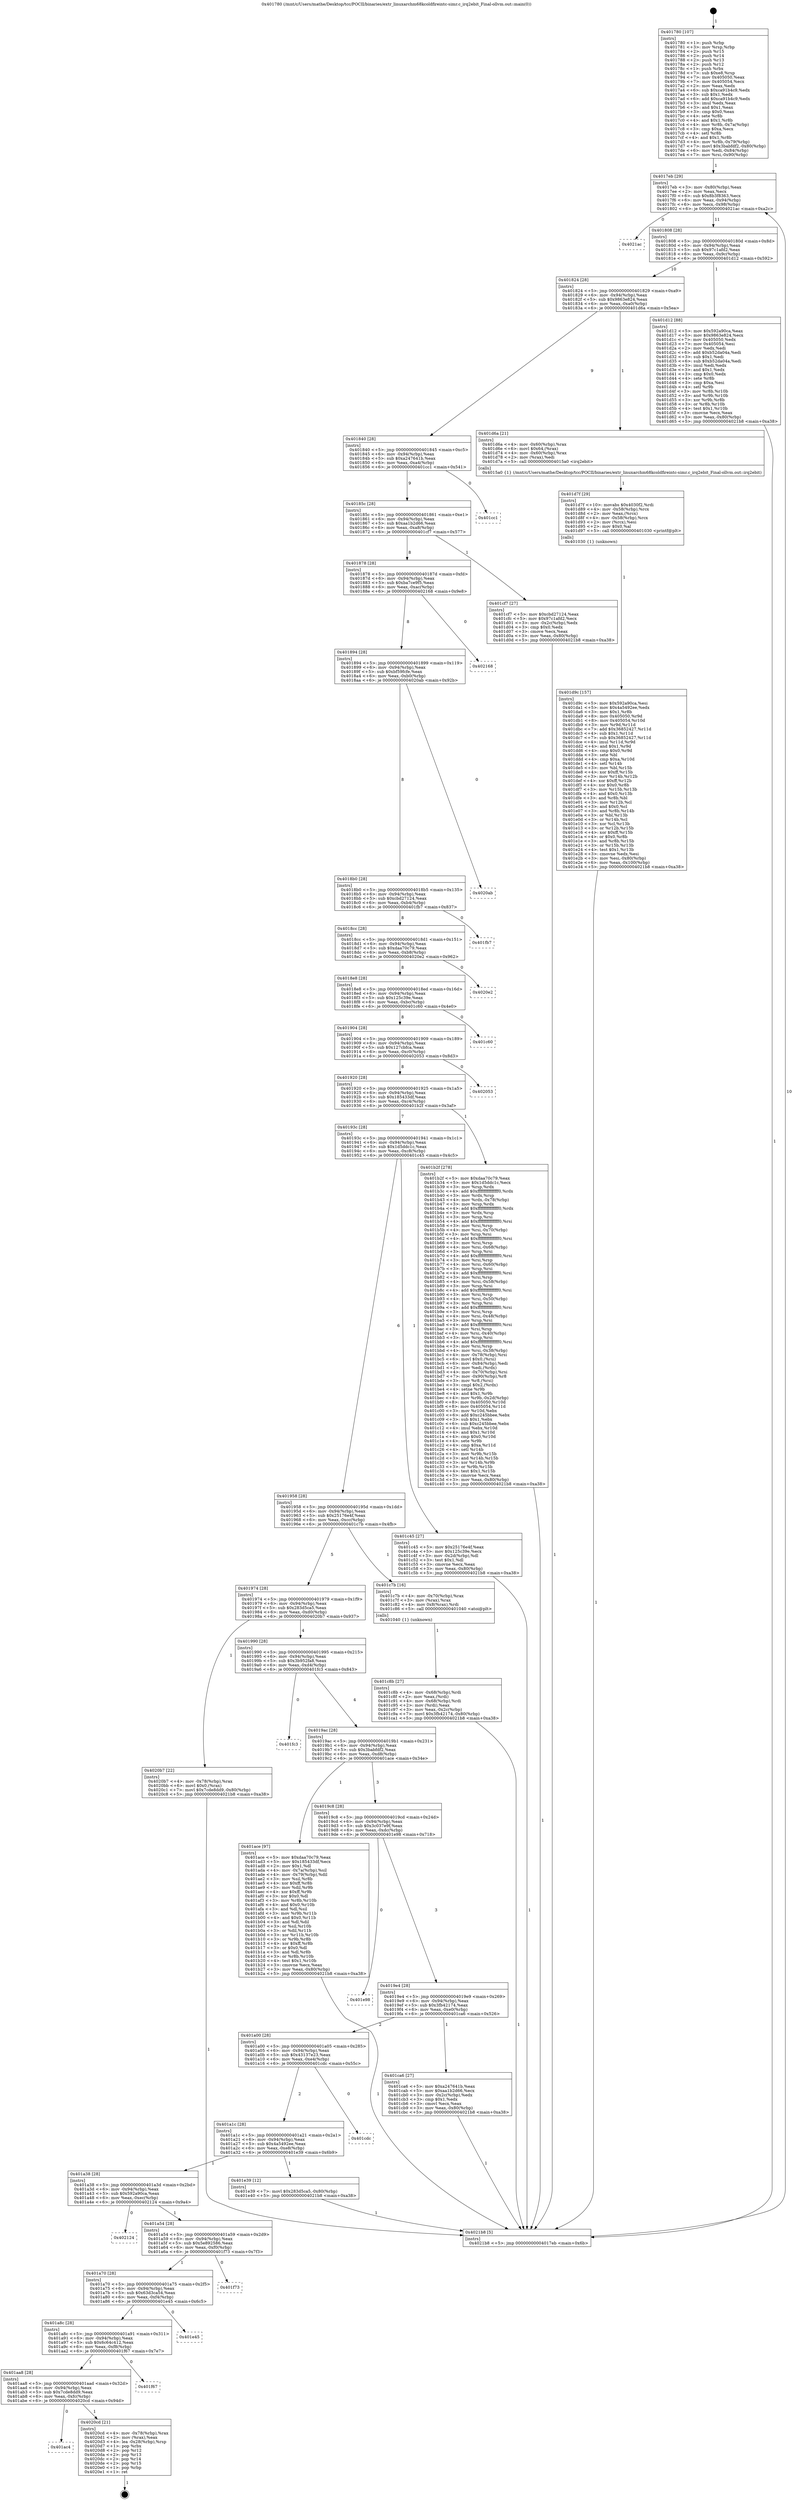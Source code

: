 digraph "0x401780" {
  label = "0x401780 (/mnt/c/Users/mathe/Desktop/tcc/POCII/binaries/extr_linuxarchm68kcoldfireintc-simr.c_irq2ebit_Final-ollvm.out::main(0))"
  labelloc = "t"
  node[shape=record]

  Entry [label="",width=0.3,height=0.3,shape=circle,fillcolor=black,style=filled]
  "0x4017eb" [label="{
     0x4017eb [29]\l
     | [instrs]\l
     &nbsp;&nbsp;0x4017eb \<+3\>: mov -0x80(%rbp),%eax\l
     &nbsp;&nbsp;0x4017ee \<+2\>: mov %eax,%ecx\l
     &nbsp;&nbsp;0x4017f0 \<+6\>: sub $0x8b3f8363,%ecx\l
     &nbsp;&nbsp;0x4017f6 \<+6\>: mov %eax,-0x94(%rbp)\l
     &nbsp;&nbsp;0x4017fc \<+6\>: mov %ecx,-0x98(%rbp)\l
     &nbsp;&nbsp;0x401802 \<+6\>: je 00000000004021ac \<main+0xa2c\>\l
  }"]
  "0x4021ac" [label="{
     0x4021ac\l
  }", style=dashed]
  "0x401808" [label="{
     0x401808 [28]\l
     | [instrs]\l
     &nbsp;&nbsp;0x401808 \<+5\>: jmp 000000000040180d \<main+0x8d\>\l
     &nbsp;&nbsp;0x40180d \<+6\>: mov -0x94(%rbp),%eax\l
     &nbsp;&nbsp;0x401813 \<+5\>: sub $0x97c1afd2,%eax\l
     &nbsp;&nbsp;0x401818 \<+6\>: mov %eax,-0x9c(%rbp)\l
     &nbsp;&nbsp;0x40181e \<+6\>: je 0000000000401d12 \<main+0x592\>\l
  }"]
  Exit [label="",width=0.3,height=0.3,shape=circle,fillcolor=black,style=filled,peripheries=2]
  "0x401d12" [label="{
     0x401d12 [88]\l
     | [instrs]\l
     &nbsp;&nbsp;0x401d12 \<+5\>: mov $0x592a90ca,%eax\l
     &nbsp;&nbsp;0x401d17 \<+5\>: mov $0x9863e824,%ecx\l
     &nbsp;&nbsp;0x401d1c \<+7\>: mov 0x405050,%edx\l
     &nbsp;&nbsp;0x401d23 \<+7\>: mov 0x405054,%esi\l
     &nbsp;&nbsp;0x401d2a \<+2\>: mov %edx,%edi\l
     &nbsp;&nbsp;0x401d2c \<+6\>: add $0xb52da04a,%edi\l
     &nbsp;&nbsp;0x401d32 \<+3\>: sub $0x1,%edi\l
     &nbsp;&nbsp;0x401d35 \<+6\>: sub $0xb52da04a,%edi\l
     &nbsp;&nbsp;0x401d3b \<+3\>: imul %edi,%edx\l
     &nbsp;&nbsp;0x401d3e \<+3\>: and $0x1,%edx\l
     &nbsp;&nbsp;0x401d41 \<+3\>: cmp $0x0,%edx\l
     &nbsp;&nbsp;0x401d44 \<+4\>: sete %r8b\l
     &nbsp;&nbsp;0x401d48 \<+3\>: cmp $0xa,%esi\l
     &nbsp;&nbsp;0x401d4b \<+4\>: setl %r9b\l
     &nbsp;&nbsp;0x401d4f \<+3\>: mov %r8b,%r10b\l
     &nbsp;&nbsp;0x401d52 \<+3\>: and %r9b,%r10b\l
     &nbsp;&nbsp;0x401d55 \<+3\>: xor %r9b,%r8b\l
     &nbsp;&nbsp;0x401d58 \<+3\>: or %r8b,%r10b\l
     &nbsp;&nbsp;0x401d5b \<+4\>: test $0x1,%r10b\l
     &nbsp;&nbsp;0x401d5f \<+3\>: cmovne %ecx,%eax\l
     &nbsp;&nbsp;0x401d62 \<+3\>: mov %eax,-0x80(%rbp)\l
     &nbsp;&nbsp;0x401d65 \<+5\>: jmp 00000000004021b8 \<main+0xa38\>\l
  }"]
  "0x401824" [label="{
     0x401824 [28]\l
     | [instrs]\l
     &nbsp;&nbsp;0x401824 \<+5\>: jmp 0000000000401829 \<main+0xa9\>\l
     &nbsp;&nbsp;0x401829 \<+6\>: mov -0x94(%rbp),%eax\l
     &nbsp;&nbsp;0x40182f \<+5\>: sub $0x9863e824,%eax\l
     &nbsp;&nbsp;0x401834 \<+6\>: mov %eax,-0xa0(%rbp)\l
     &nbsp;&nbsp;0x40183a \<+6\>: je 0000000000401d6a \<main+0x5ea\>\l
  }"]
  "0x401ac4" [label="{
     0x401ac4\l
  }", style=dashed]
  "0x401d6a" [label="{
     0x401d6a [21]\l
     | [instrs]\l
     &nbsp;&nbsp;0x401d6a \<+4\>: mov -0x60(%rbp),%rax\l
     &nbsp;&nbsp;0x401d6e \<+6\>: movl $0x64,(%rax)\l
     &nbsp;&nbsp;0x401d74 \<+4\>: mov -0x60(%rbp),%rax\l
     &nbsp;&nbsp;0x401d78 \<+2\>: mov (%rax),%edi\l
     &nbsp;&nbsp;0x401d7a \<+5\>: call 00000000004015a0 \<irq2ebit\>\l
     | [calls]\l
     &nbsp;&nbsp;0x4015a0 \{1\} (/mnt/c/Users/mathe/Desktop/tcc/POCII/binaries/extr_linuxarchm68kcoldfireintc-simr.c_irq2ebit_Final-ollvm.out::irq2ebit)\l
  }"]
  "0x401840" [label="{
     0x401840 [28]\l
     | [instrs]\l
     &nbsp;&nbsp;0x401840 \<+5\>: jmp 0000000000401845 \<main+0xc5\>\l
     &nbsp;&nbsp;0x401845 \<+6\>: mov -0x94(%rbp),%eax\l
     &nbsp;&nbsp;0x40184b \<+5\>: sub $0xa247641b,%eax\l
     &nbsp;&nbsp;0x401850 \<+6\>: mov %eax,-0xa4(%rbp)\l
     &nbsp;&nbsp;0x401856 \<+6\>: je 0000000000401cc1 \<main+0x541\>\l
  }"]
  "0x4020cd" [label="{
     0x4020cd [21]\l
     | [instrs]\l
     &nbsp;&nbsp;0x4020cd \<+4\>: mov -0x78(%rbp),%rax\l
     &nbsp;&nbsp;0x4020d1 \<+2\>: mov (%rax),%eax\l
     &nbsp;&nbsp;0x4020d3 \<+4\>: lea -0x28(%rbp),%rsp\l
     &nbsp;&nbsp;0x4020d7 \<+1\>: pop %rbx\l
     &nbsp;&nbsp;0x4020d8 \<+2\>: pop %r12\l
     &nbsp;&nbsp;0x4020da \<+2\>: pop %r13\l
     &nbsp;&nbsp;0x4020dc \<+2\>: pop %r14\l
     &nbsp;&nbsp;0x4020de \<+2\>: pop %r15\l
     &nbsp;&nbsp;0x4020e0 \<+1\>: pop %rbp\l
     &nbsp;&nbsp;0x4020e1 \<+1\>: ret\l
  }"]
  "0x401cc1" [label="{
     0x401cc1\l
  }", style=dashed]
  "0x40185c" [label="{
     0x40185c [28]\l
     | [instrs]\l
     &nbsp;&nbsp;0x40185c \<+5\>: jmp 0000000000401861 \<main+0xe1\>\l
     &nbsp;&nbsp;0x401861 \<+6\>: mov -0x94(%rbp),%eax\l
     &nbsp;&nbsp;0x401867 \<+5\>: sub $0xaa1b2d66,%eax\l
     &nbsp;&nbsp;0x40186c \<+6\>: mov %eax,-0xa8(%rbp)\l
     &nbsp;&nbsp;0x401872 \<+6\>: je 0000000000401cf7 \<main+0x577\>\l
  }"]
  "0x401aa8" [label="{
     0x401aa8 [28]\l
     | [instrs]\l
     &nbsp;&nbsp;0x401aa8 \<+5\>: jmp 0000000000401aad \<main+0x32d\>\l
     &nbsp;&nbsp;0x401aad \<+6\>: mov -0x94(%rbp),%eax\l
     &nbsp;&nbsp;0x401ab3 \<+5\>: sub $0x7cde8dd9,%eax\l
     &nbsp;&nbsp;0x401ab8 \<+6\>: mov %eax,-0xfc(%rbp)\l
     &nbsp;&nbsp;0x401abe \<+6\>: je 00000000004020cd \<main+0x94d\>\l
  }"]
  "0x401cf7" [label="{
     0x401cf7 [27]\l
     | [instrs]\l
     &nbsp;&nbsp;0x401cf7 \<+5\>: mov $0xcbd27124,%eax\l
     &nbsp;&nbsp;0x401cfc \<+5\>: mov $0x97c1afd2,%ecx\l
     &nbsp;&nbsp;0x401d01 \<+3\>: mov -0x2c(%rbp),%edx\l
     &nbsp;&nbsp;0x401d04 \<+3\>: cmp $0x0,%edx\l
     &nbsp;&nbsp;0x401d07 \<+3\>: cmove %ecx,%eax\l
     &nbsp;&nbsp;0x401d0a \<+3\>: mov %eax,-0x80(%rbp)\l
     &nbsp;&nbsp;0x401d0d \<+5\>: jmp 00000000004021b8 \<main+0xa38\>\l
  }"]
  "0x401878" [label="{
     0x401878 [28]\l
     | [instrs]\l
     &nbsp;&nbsp;0x401878 \<+5\>: jmp 000000000040187d \<main+0xfd\>\l
     &nbsp;&nbsp;0x40187d \<+6\>: mov -0x94(%rbp),%eax\l
     &nbsp;&nbsp;0x401883 \<+5\>: sub $0xba7ce9f5,%eax\l
     &nbsp;&nbsp;0x401888 \<+6\>: mov %eax,-0xac(%rbp)\l
     &nbsp;&nbsp;0x40188e \<+6\>: je 0000000000402168 \<main+0x9e8\>\l
  }"]
  "0x401f67" [label="{
     0x401f67\l
  }", style=dashed]
  "0x402168" [label="{
     0x402168\l
  }", style=dashed]
  "0x401894" [label="{
     0x401894 [28]\l
     | [instrs]\l
     &nbsp;&nbsp;0x401894 \<+5\>: jmp 0000000000401899 \<main+0x119\>\l
     &nbsp;&nbsp;0x401899 \<+6\>: mov -0x94(%rbp),%eax\l
     &nbsp;&nbsp;0x40189f \<+5\>: sub $0xbf59fcfe,%eax\l
     &nbsp;&nbsp;0x4018a4 \<+6\>: mov %eax,-0xb0(%rbp)\l
     &nbsp;&nbsp;0x4018aa \<+6\>: je 00000000004020ab \<main+0x92b\>\l
  }"]
  "0x401a8c" [label="{
     0x401a8c [28]\l
     | [instrs]\l
     &nbsp;&nbsp;0x401a8c \<+5\>: jmp 0000000000401a91 \<main+0x311\>\l
     &nbsp;&nbsp;0x401a91 \<+6\>: mov -0x94(%rbp),%eax\l
     &nbsp;&nbsp;0x401a97 \<+5\>: sub $0x6c64c412,%eax\l
     &nbsp;&nbsp;0x401a9c \<+6\>: mov %eax,-0xf8(%rbp)\l
     &nbsp;&nbsp;0x401aa2 \<+6\>: je 0000000000401f67 \<main+0x7e7\>\l
  }"]
  "0x4020ab" [label="{
     0x4020ab\l
  }", style=dashed]
  "0x4018b0" [label="{
     0x4018b0 [28]\l
     | [instrs]\l
     &nbsp;&nbsp;0x4018b0 \<+5\>: jmp 00000000004018b5 \<main+0x135\>\l
     &nbsp;&nbsp;0x4018b5 \<+6\>: mov -0x94(%rbp),%eax\l
     &nbsp;&nbsp;0x4018bb \<+5\>: sub $0xcbd27124,%eax\l
     &nbsp;&nbsp;0x4018c0 \<+6\>: mov %eax,-0xb4(%rbp)\l
     &nbsp;&nbsp;0x4018c6 \<+6\>: je 0000000000401fb7 \<main+0x837\>\l
  }"]
  "0x401e45" [label="{
     0x401e45\l
  }", style=dashed]
  "0x401fb7" [label="{
     0x401fb7\l
  }", style=dashed]
  "0x4018cc" [label="{
     0x4018cc [28]\l
     | [instrs]\l
     &nbsp;&nbsp;0x4018cc \<+5\>: jmp 00000000004018d1 \<main+0x151\>\l
     &nbsp;&nbsp;0x4018d1 \<+6\>: mov -0x94(%rbp),%eax\l
     &nbsp;&nbsp;0x4018d7 \<+5\>: sub $0xdaa70c79,%eax\l
     &nbsp;&nbsp;0x4018dc \<+6\>: mov %eax,-0xb8(%rbp)\l
     &nbsp;&nbsp;0x4018e2 \<+6\>: je 00000000004020e2 \<main+0x962\>\l
  }"]
  "0x401a70" [label="{
     0x401a70 [28]\l
     | [instrs]\l
     &nbsp;&nbsp;0x401a70 \<+5\>: jmp 0000000000401a75 \<main+0x2f5\>\l
     &nbsp;&nbsp;0x401a75 \<+6\>: mov -0x94(%rbp),%eax\l
     &nbsp;&nbsp;0x401a7b \<+5\>: sub $0x63d3ca54,%eax\l
     &nbsp;&nbsp;0x401a80 \<+6\>: mov %eax,-0xf4(%rbp)\l
     &nbsp;&nbsp;0x401a86 \<+6\>: je 0000000000401e45 \<main+0x6c5\>\l
  }"]
  "0x4020e2" [label="{
     0x4020e2\l
  }", style=dashed]
  "0x4018e8" [label="{
     0x4018e8 [28]\l
     | [instrs]\l
     &nbsp;&nbsp;0x4018e8 \<+5\>: jmp 00000000004018ed \<main+0x16d\>\l
     &nbsp;&nbsp;0x4018ed \<+6\>: mov -0x94(%rbp),%eax\l
     &nbsp;&nbsp;0x4018f3 \<+5\>: sub $0x125c39e,%eax\l
     &nbsp;&nbsp;0x4018f8 \<+6\>: mov %eax,-0xbc(%rbp)\l
     &nbsp;&nbsp;0x4018fe \<+6\>: je 0000000000401c60 \<main+0x4e0\>\l
  }"]
  "0x401f73" [label="{
     0x401f73\l
  }", style=dashed]
  "0x401c60" [label="{
     0x401c60\l
  }", style=dashed]
  "0x401904" [label="{
     0x401904 [28]\l
     | [instrs]\l
     &nbsp;&nbsp;0x401904 \<+5\>: jmp 0000000000401909 \<main+0x189\>\l
     &nbsp;&nbsp;0x401909 \<+6\>: mov -0x94(%rbp),%eax\l
     &nbsp;&nbsp;0x40190f \<+5\>: sub $0x127cbfca,%eax\l
     &nbsp;&nbsp;0x401914 \<+6\>: mov %eax,-0xc0(%rbp)\l
     &nbsp;&nbsp;0x40191a \<+6\>: je 0000000000402053 \<main+0x8d3\>\l
  }"]
  "0x401a54" [label="{
     0x401a54 [28]\l
     | [instrs]\l
     &nbsp;&nbsp;0x401a54 \<+5\>: jmp 0000000000401a59 \<main+0x2d9\>\l
     &nbsp;&nbsp;0x401a59 \<+6\>: mov -0x94(%rbp),%eax\l
     &nbsp;&nbsp;0x401a5f \<+5\>: sub $0x5e892586,%eax\l
     &nbsp;&nbsp;0x401a64 \<+6\>: mov %eax,-0xf0(%rbp)\l
     &nbsp;&nbsp;0x401a6a \<+6\>: je 0000000000401f73 \<main+0x7f3\>\l
  }"]
  "0x402053" [label="{
     0x402053\l
  }", style=dashed]
  "0x401920" [label="{
     0x401920 [28]\l
     | [instrs]\l
     &nbsp;&nbsp;0x401920 \<+5\>: jmp 0000000000401925 \<main+0x1a5\>\l
     &nbsp;&nbsp;0x401925 \<+6\>: mov -0x94(%rbp),%eax\l
     &nbsp;&nbsp;0x40192b \<+5\>: sub $0x185433df,%eax\l
     &nbsp;&nbsp;0x401930 \<+6\>: mov %eax,-0xc4(%rbp)\l
     &nbsp;&nbsp;0x401936 \<+6\>: je 0000000000401b2f \<main+0x3af\>\l
  }"]
  "0x402124" [label="{
     0x402124\l
  }", style=dashed]
  "0x401b2f" [label="{
     0x401b2f [278]\l
     | [instrs]\l
     &nbsp;&nbsp;0x401b2f \<+5\>: mov $0xdaa70c79,%eax\l
     &nbsp;&nbsp;0x401b34 \<+5\>: mov $0x1d5ddc1c,%ecx\l
     &nbsp;&nbsp;0x401b39 \<+3\>: mov %rsp,%rdx\l
     &nbsp;&nbsp;0x401b3c \<+4\>: add $0xfffffffffffffff0,%rdx\l
     &nbsp;&nbsp;0x401b40 \<+3\>: mov %rdx,%rsp\l
     &nbsp;&nbsp;0x401b43 \<+4\>: mov %rdx,-0x78(%rbp)\l
     &nbsp;&nbsp;0x401b47 \<+3\>: mov %rsp,%rdx\l
     &nbsp;&nbsp;0x401b4a \<+4\>: add $0xfffffffffffffff0,%rdx\l
     &nbsp;&nbsp;0x401b4e \<+3\>: mov %rdx,%rsp\l
     &nbsp;&nbsp;0x401b51 \<+3\>: mov %rsp,%rsi\l
     &nbsp;&nbsp;0x401b54 \<+4\>: add $0xfffffffffffffff0,%rsi\l
     &nbsp;&nbsp;0x401b58 \<+3\>: mov %rsi,%rsp\l
     &nbsp;&nbsp;0x401b5b \<+4\>: mov %rsi,-0x70(%rbp)\l
     &nbsp;&nbsp;0x401b5f \<+3\>: mov %rsp,%rsi\l
     &nbsp;&nbsp;0x401b62 \<+4\>: add $0xfffffffffffffff0,%rsi\l
     &nbsp;&nbsp;0x401b66 \<+3\>: mov %rsi,%rsp\l
     &nbsp;&nbsp;0x401b69 \<+4\>: mov %rsi,-0x68(%rbp)\l
     &nbsp;&nbsp;0x401b6d \<+3\>: mov %rsp,%rsi\l
     &nbsp;&nbsp;0x401b70 \<+4\>: add $0xfffffffffffffff0,%rsi\l
     &nbsp;&nbsp;0x401b74 \<+3\>: mov %rsi,%rsp\l
     &nbsp;&nbsp;0x401b77 \<+4\>: mov %rsi,-0x60(%rbp)\l
     &nbsp;&nbsp;0x401b7b \<+3\>: mov %rsp,%rsi\l
     &nbsp;&nbsp;0x401b7e \<+4\>: add $0xfffffffffffffff0,%rsi\l
     &nbsp;&nbsp;0x401b82 \<+3\>: mov %rsi,%rsp\l
     &nbsp;&nbsp;0x401b85 \<+4\>: mov %rsi,-0x58(%rbp)\l
     &nbsp;&nbsp;0x401b89 \<+3\>: mov %rsp,%rsi\l
     &nbsp;&nbsp;0x401b8c \<+4\>: add $0xfffffffffffffff0,%rsi\l
     &nbsp;&nbsp;0x401b90 \<+3\>: mov %rsi,%rsp\l
     &nbsp;&nbsp;0x401b93 \<+4\>: mov %rsi,-0x50(%rbp)\l
     &nbsp;&nbsp;0x401b97 \<+3\>: mov %rsp,%rsi\l
     &nbsp;&nbsp;0x401b9a \<+4\>: add $0xfffffffffffffff0,%rsi\l
     &nbsp;&nbsp;0x401b9e \<+3\>: mov %rsi,%rsp\l
     &nbsp;&nbsp;0x401ba1 \<+4\>: mov %rsi,-0x48(%rbp)\l
     &nbsp;&nbsp;0x401ba5 \<+3\>: mov %rsp,%rsi\l
     &nbsp;&nbsp;0x401ba8 \<+4\>: add $0xfffffffffffffff0,%rsi\l
     &nbsp;&nbsp;0x401bac \<+3\>: mov %rsi,%rsp\l
     &nbsp;&nbsp;0x401baf \<+4\>: mov %rsi,-0x40(%rbp)\l
     &nbsp;&nbsp;0x401bb3 \<+3\>: mov %rsp,%rsi\l
     &nbsp;&nbsp;0x401bb6 \<+4\>: add $0xfffffffffffffff0,%rsi\l
     &nbsp;&nbsp;0x401bba \<+3\>: mov %rsi,%rsp\l
     &nbsp;&nbsp;0x401bbd \<+4\>: mov %rsi,-0x38(%rbp)\l
     &nbsp;&nbsp;0x401bc1 \<+4\>: mov -0x78(%rbp),%rsi\l
     &nbsp;&nbsp;0x401bc5 \<+6\>: movl $0x0,(%rsi)\l
     &nbsp;&nbsp;0x401bcb \<+6\>: mov -0x84(%rbp),%edi\l
     &nbsp;&nbsp;0x401bd1 \<+2\>: mov %edi,(%rdx)\l
     &nbsp;&nbsp;0x401bd3 \<+4\>: mov -0x70(%rbp),%rsi\l
     &nbsp;&nbsp;0x401bd7 \<+7\>: mov -0x90(%rbp),%r8\l
     &nbsp;&nbsp;0x401bde \<+3\>: mov %r8,(%rsi)\l
     &nbsp;&nbsp;0x401be1 \<+3\>: cmpl $0x2,(%rdx)\l
     &nbsp;&nbsp;0x401be4 \<+4\>: setne %r9b\l
     &nbsp;&nbsp;0x401be8 \<+4\>: and $0x1,%r9b\l
     &nbsp;&nbsp;0x401bec \<+4\>: mov %r9b,-0x2d(%rbp)\l
     &nbsp;&nbsp;0x401bf0 \<+8\>: mov 0x405050,%r10d\l
     &nbsp;&nbsp;0x401bf8 \<+8\>: mov 0x405054,%r11d\l
     &nbsp;&nbsp;0x401c00 \<+3\>: mov %r10d,%ebx\l
     &nbsp;&nbsp;0x401c03 \<+6\>: add $0xc245bbee,%ebx\l
     &nbsp;&nbsp;0x401c09 \<+3\>: sub $0x1,%ebx\l
     &nbsp;&nbsp;0x401c0c \<+6\>: sub $0xc245bbee,%ebx\l
     &nbsp;&nbsp;0x401c12 \<+4\>: imul %ebx,%r10d\l
     &nbsp;&nbsp;0x401c16 \<+4\>: and $0x1,%r10d\l
     &nbsp;&nbsp;0x401c1a \<+4\>: cmp $0x0,%r10d\l
     &nbsp;&nbsp;0x401c1e \<+4\>: sete %r9b\l
     &nbsp;&nbsp;0x401c22 \<+4\>: cmp $0xa,%r11d\l
     &nbsp;&nbsp;0x401c26 \<+4\>: setl %r14b\l
     &nbsp;&nbsp;0x401c2a \<+3\>: mov %r9b,%r15b\l
     &nbsp;&nbsp;0x401c2d \<+3\>: and %r14b,%r15b\l
     &nbsp;&nbsp;0x401c30 \<+3\>: xor %r14b,%r9b\l
     &nbsp;&nbsp;0x401c33 \<+3\>: or %r9b,%r15b\l
     &nbsp;&nbsp;0x401c36 \<+4\>: test $0x1,%r15b\l
     &nbsp;&nbsp;0x401c3a \<+3\>: cmovne %ecx,%eax\l
     &nbsp;&nbsp;0x401c3d \<+3\>: mov %eax,-0x80(%rbp)\l
     &nbsp;&nbsp;0x401c40 \<+5\>: jmp 00000000004021b8 \<main+0xa38\>\l
  }"]
  "0x40193c" [label="{
     0x40193c [28]\l
     | [instrs]\l
     &nbsp;&nbsp;0x40193c \<+5\>: jmp 0000000000401941 \<main+0x1c1\>\l
     &nbsp;&nbsp;0x401941 \<+6\>: mov -0x94(%rbp),%eax\l
     &nbsp;&nbsp;0x401947 \<+5\>: sub $0x1d5ddc1c,%eax\l
     &nbsp;&nbsp;0x40194c \<+6\>: mov %eax,-0xc8(%rbp)\l
     &nbsp;&nbsp;0x401952 \<+6\>: je 0000000000401c45 \<main+0x4c5\>\l
  }"]
  "0x401a38" [label="{
     0x401a38 [28]\l
     | [instrs]\l
     &nbsp;&nbsp;0x401a38 \<+5\>: jmp 0000000000401a3d \<main+0x2bd\>\l
     &nbsp;&nbsp;0x401a3d \<+6\>: mov -0x94(%rbp),%eax\l
     &nbsp;&nbsp;0x401a43 \<+5\>: sub $0x592a90ca,%eax\l
     &nbsp;&nbsp;0x401a48 \<+6\>: mov %eax,-0xec(%rbp)\l
     &nbsp;&nbsp;0x401a4e \<+6\>: je 0000000000402124 \<main+0x9a4\>\l
  }"]
  "0x401c45" [label="{
     0x401c45 [27]\l
     | [instrs]\l
     &nbsp;&nbsp;0x401c45 \<+5\>: mov $0x25176e4f,%eax\l
     &nbsp;&nbsp;0x401c4a \<+5\>: mov $0x125c39e,%ecx\l
     &nbsp;&nbsp;0x401c4f \<+3\>: mov -0x2d(%rbp),%dl\l
     &nbsp;&nbsp;0x401c52 \<+3\>: test $0x1,%dl\l
     &nbsp;&nbsp;0x401c55 \<+3\>: cmovne %ecx,%eax\l
     &nbsp;&nbsp;0x401c58 \<+3\>: mov %eax,-0x80(%rbp)\l
     &nbsp;&nbsp;0x401c5b \<+5\>: jmp 00000000004021b8 \<main+0xa38\>\l
  }"]
  "0x401958" [label="{
     0x401958 [28]\l
     | [instrs]\l
     &nbsp;&nbsp;0x401958 \<+5\>: jmp 000000000040195d \<main+0x1dd\>\l
     &nbsp;&nbsp;0x40195d \<+6\>: mov -0x94(%rbp),%eax\l
     &nbsp;&nbsp;0x401963 \<+5\>: sub $0x25176e4f,%eax\l
     &nbsp;&nbsp;0x401968 \<+6\>: mov %eax,-0xcc(%rbp)\l
     &nbsp;&nbsp;0x40196e \<+6\>: je 0000000000401c7b \<main+0x4fb\>\l
  }"]
  "0x401e39" [label="{
     0x401e39 [12]\l
     | [instrs]\l
     &nbsp;&nbsp;0x401e39 \<+7\>: movl $0x283d5ca5,-0x80(%rbp)\l
     &nbsp;&nbsp;0x401e40 \<+5\>: jmp 00000000004021b8 \<main+0xa38\>\l
  }"]
  "0x401c7b" [label="{
     0x401c7b [16]\l
     | [instrs]\l
     &nbsp;&nbsp;0x401c7b \<+4\>: mov -0x70(%rbp),%rax\l
     &nbsp;&nbsp;0x401c7f \<+3\>: mov (%rax),%rax\l
     &nbsp;&nbsp;0x401c82 \<+4\>: mov 0x8(%rax),%rdi\l
     &nbsp;&nbsp;0x401c86 \<+5\>: call 0000000000401040 \<atoi@plt\>\l
     | [calls]\l
     &nbsp;&nbsp;0x401040 \{1\} (unknown)\l
  }"]
  "0x401974" [label="{
     0x401974 [28]\l
     | [instrs]\l
     &nbsp;&nbsp;0x401974 \<+5\>: jmp 0000000000401979 \<main+0x1f9\>\l
     &nbsp;&nbsp;0x401979 \<+6\>: mov -0x94(%rbp),%eax\l
     &nbsp;&nbsp;0x40197f \<+5\>: sub $0x283d5ca5,%eax\l
     &nbsp;&nbsp;0x401984 \<+6\>: mov %eax,-0xd0(%rbp)\l
     &nbsp;&nbsp;0x40198a \<+6\>: je 00000000004020b7 \<main+0x937\>\l
  }"]
  "0x401a1c" [label="{
     0x401a1c [28]\l
     | [instrs]\l
     &nbsp;&nbsp;0x401a1c \<+5\>: jmp 0000000000401a21 \<main+0x2a1\>\l
     &nbsp;&nbsp;0x401a21 \<+6\>: mov -0x94(%rbp),%eax\l
     &nbsp;&nbsp;0x401a27 \<+5\>: sub $0x4a5492ee,%eax\l
     &nbsp;&nbsp;0x401a2c \<+6\>: mov %eax,-0xe8(%rbp)\l
     &nbsp;&nbsp;0x401a32 \<+6\>: je 0000000000401e39 \<main+0x6b9\>\l
  }"]
  "0x4020b7" [label="{
     0x4020b7 [22]\l
     | [instrs]\l
     &nbsp;&nbsp;0x4020b7 \<+4\>: mov -0x78(%rbp),%rax\l
     &nbsp;&nbsp;0x4020bb \<+6\>: movl $0x0,(%rax)\l
     &nbsp;&nbsp;0x4020c1 \<+7\>: movl $0x7cde8dd9,-0x80(%rbp)\l
     &nbsp;&nbsp;0x4020c8 \<+5\>: jmp 00000000004021b8 \<main+0xa38\>\l
  }"]
  "0x401990" [label="{
     0x401990 [28]\l
     | [instrs]\l
     &nbsp;&nbsp;0x401990 \<+5\>: jmp 0000000000401995 \<main+0x215\>\l
     &nbsp;&nbsp;0x401995 \<+6\>: mov -0x94(%rbp),%eax\l
     &nbsp;&nbsp;0x40199b \<+5\>: sub $0x3b952fa8,%eax\l
     &nbsp;&nbsp;0x4019a0 \<+6\>: mov %eax,-0xd4(%rbp)\l
     &nbsp;&nbsp;0x4019a6 \<+6\>: je 0000000000401fc3 \<main+0x843\>\l
  }"]
  "0x401cdc" [label="{
     0x401cdc\l
  }", style=dashed]
  "0x401fc3" [label="{
     0x401fc3\l
  }", style=dashed]
  "0x4019ac" [label="{
     0x4019ac [28]\l
     | [instrs]\l
     &nbsp;&nbsp;0x4019ac \<+5\>: jmp 00000000004019b1 \<main+0x231\>\l
     &nbsp;&nbsp;0x4019b1 \<+6\>: mov -0x94(%rbp),%eax\l
     &nbsp;&nbsp;0x4019b7 \<+5\>: sub $0x3babfdf2,%eax\l
     &nbsp;&nbsp;0x4019bc \<+6\>: mov %eax,-0xd8(%rbp)\l
     &nbsp;&nbsp;0x4019c2 \<+6\>: je 0000000000401ace \<main+0x34e\>\l
  }"]
  "0x401d9c" [label="{
     0x401d9c [157]\l
     | [instrs]\l
     &nbsp;&nbsp;0x401d9c \<+5\>: mov $0x592a90ca,%esi\l
     &nbsp;&nbsp;0x401da1 \<+5\>: mov $0x4a5492ee,%edx\l
     &nbsp;&nbsp;0x401da6 \<+3\>: mov $0x1,%r8b\l
     &nbsp;&nbsp;0x401da9 \<+8\>: mov 0x405050,%r9d\l
     &nbsp;&nbsp;0x401db1 \<+8\>: mov 0x405054,%r10d\l
     &nbsp;&nbsp;0x401db9 \<+3\>: mov %r9d,%r11d\l
     &nbsp;&nbsp;0x401dbc \<+7\>: add $0x36852427,%r11d\l
     &nbsp;&nbsp;0x401dc3 \<+4\>: sub $0x1,%r11d\l
     &nbsp;&nbsp;0x401dc7 \<+7\>: sub $0x36852427,%r11d\l
     &nbsp;&nbsp;0x401dce \<+4\>: imul %r11d,%r9d\l
     &nbsp;&nbsp;0x401dd2 \<+4\>: and $0x1,%r9d\l
     &nbsp;&nbsp;0x401dd6 \<+4\>: cmp $0x0,%r9d\l
     &nbsp;&nbsp;0x401dda \<+3\>: sete %bl\l
     &nbsp;&nbsp;0x401ddd \<+4\>: cmp $0xa,%r10d\l
     &nbsp;&nbsp;0x401de1 \<+4\>: setl %r14b\l
     &nbsp;&nbsp;0x401de5 \<+3\>: mov %bl,%r15b\l
     &nbsp;&nbsp;0x401de8 \<+4\>: xor $0xff,%r15b\l
     &nbsp;&nbsp;0x401dec \<+3\>: mov %r14b,%r12b\l
     &nbsp;&nbsp;0x401def \<+4\>: xor $0xff,%r12b\l
     &nbsp;&nbsp;0x401df3 \<+4\>: xor $0x0,%r8b\l
     &nbsp;&nbsp;0x401df7 \<+3\>: mov %r15b,%r13b\l
     &nbsp;&nbsp;0x401dfa \<+4\>: and $0x0,%r13b\l
     &nbsp;&nbsp;0x401dfe \<+3\>: and %r8b,%bl\l
     &nbsp;&nbsp;0x401e01 \<+3\>: mov %r12b,%cl\l
     &nbsp;&nbsp;0x401e04 \<+3\>: and $0x0,%cl\l
     &nbsp;&nbsp;0x401e07 \<+3\>: and %r8b,%r14b\l
     &nbsp;&nbsp;0x401e0a \<+3\>: or %bl,%r13b\l
     &nbsp;&nbsp;0x401e0d \<+3\>: or %r14b,%cl\l
     &nbsp;&nbsp;0x401e10 \<+3\>: xor %cl,%r13b\l
     &nbsp;&nbsp;0x401e13 \<+3\>: or %r12b,%r15b\l
     &nbsp;&nbsp;0x401e16 \<+4\>: xor $0xff,%r15b\l
     &nbsp;&nbsp;0x401e1a \<+4\>: or $0x0,%r8b\l
     &nbsp;&nbsp;0x401e1e \<+3\>: and %r8b,%r15b\l
     &nbsp;&nbsp;0x401e21 \<+3\>: or %r15b,%r13b\l
     &nbsp;&nbsp;0x401e24 \<+4\>: test $0x1,%r13b\l
     &nbsp;&nbsp;0x401e28 \<+3\>: cmovne %edx,%esi\l
     &nbsp;&nbsp;0x401e2b \<+3\>: mov %esi,-0x80(%rbp)\l
     &nbsp;&nbsp;0x401e2e \<+6\>: mov %eax,-0x100(%rbp)\l
     &nbsp;&nbsp;0x401e34 \<+5\>: jmp 00000000004021b8 \<main+0xa38\>\l
  }"]
  "0x401ace" [label="{
     0x401ace [97]\l
     | [instrs]\l
     &nbsp;&nbsp;0x401ace \<+5\>: mov $0xdaa70c79,%eax\l
     &nbsp;&nbsp;0x401ad3 \<+5\>: mov $0x185433df,%ecx\l
     &nbsp;&nbsp;0x401ad8 \<+2\>: mov $0x1,%dl\l
     &nbsp;&nbsp;0x401ada \<+4\>: mov -0x7a(%rbp),%sil\l
     &nbsp;&nbsp;0x401ade \<+4\>: mov -0x79(%rbp),%dil\l
     &nbsp;&nbsp;0x401ae2 \<+3\>: mov %sil,%r8b\l
     &nbsp;&nbsp;0x401ae5 \<+4\>: xor $0xff,%r8b\l
     &nbsp;&nbsp;0x401ae9 \<+3\>: mov %dil,%r9b\l
     &nbsp;&nbsp;0x401aec \<+4\>: xor $0xff,%r9b\l
     &nbsp;&nbsp;0x401af0 \<+3\>: xor $0x0,%dl\l
     &nbsp;&nbsp;0x401af3 \<+3\>: mov %r8b,%r10b\l
     &nbsp;&nbsp;0x401af6 \<+4\>: and $0x0,%r10b\l
     &nbsp;&nbsp;0x401afa \<+3\>: and %dl,%sil\l
     &nbsp;&nbsp;0x401afd \<+3\>: mov %r9b,%r11b\l
     &nbsp;&nbsp;0x401b00 \<+4\>: and $0x0,%r11b\l
     &nbsp;&nbsp;0x401b04 \<+3\>: and %dl,%dil\l
     &nbsp;&nbsp;0x401b07 \<+3\>: or %sil,%r10b\l
     &nbsp;&nbsp;0x401b0a \<+3\>: or %dil,%r11b\l
     &nbsp;&nbsp;0x401b0d \<+3\>: xor %r11b,%r10b\l
     &nbsp;&nbsp;0x401b10 \<+3\>: or %r9b,%r8b\l
     &nbsp;&nbsp;0x401b13 \<+4\>: xor $0xff,%r8b\l
     &nbsp;&nbsp;0x401b17 \<+3\>: or $0x0,%dl\l
     &nbsp;&nbsp;0x401b1a \<+3\>: and %dl,%r8b\l
     &nbsp;&nbsp;0x401b1d \<+3\>: or %r8b,%r10b\l
     &nbsp;&nbsp;0x401b20 \<+4\>: test $0x1,%r10b\l
     &nbsp;&nbsp;0x401b24 \<+3\>: cmovne %ecx,%eax\l
     &nbsp;&nbsp;0x401b27 \<+3\>: mov %eax,-0x80(%rbp)\l
     &nbsp;&nbsp;0x401b2a \<+5\>: jmp 00000000004021b8 \<main+0xa38\>\l
  }"]
  "0x4019c8" [label="{
     0x4019c8 [28]\l
     | [instrs]\l
     &nbsp;&nbsp;0x4019c8 \<+5\>: jmp 00000000004019cd \<main+0x24d\>\l
     &nbsp;&nbsp;0x4019cd \<+6\>: mov -0x94(%rbp),%eax\l
     &nbsp;&nbsp;0x4019d3 \<+5\>: sub $0x3c037e9f,%eax\l
     &nbsp;&nbsp;0x4019d8 \<+6\>: mov %eax,-0xdc(%rbp)\l
     &nbsp;&nbsp;0x4019de \<+6\>: je 0000000000401e98 \<main+0x718\>\l
  }"]
  "0x4021b8" [label="{
     0x4021b8 [5]\l
     | [instrs]\l
     &nbsp;&nbsp;0x4021b8 \<+5\>: jmp 00000000004017eb \<main+0x6b\>\l
  }"]
  "0x401780" [label="{
     0x401780 [107]\l
     | [instrs]\l
     &nbsp;&nbsp;0x401780 \<+1\>: push %rbp\l
     &nbsp;&nbsp;0x401781 \<+3\>: mov %rsp,%rbp\l
     &nbsp;&nbsp;0x401784 \<+2\>: push %r15\l
     &nbsp;&nbsp;0x401786 \<+2\>: push %r14\l
     &nbsp;&nbsp;0x401788 \<+2\>: push %r13\l
     &nbsp;&nbsp;0x40178a \<+2\>: push %r12\l
     &nbsp;&nbsp;0x40178c \<+1\>: push %rbx\l
     &nbsp;&nbsp;0x40178d \<+7\>: sub $0xe8,%rsp\l
     &nbsp;&nbsp;0x401794 \<+7\>: mov 0x405050,%eax\l
     &nbsp;&nbsp;0x40179b \<+7\>: mov 0x405054,%ecx\l
     &nbsp;&nbsp;0x4017a2 \<+2\>: mov %eax,%edx\l
     &nbsp;&nbsp;0x4017a4 \<+6\>: sub $0xca91b4c9,%edx\l
     &nbsp;&nbsp;0x4017aa \<+3\>: sub $0x1,%edx\l
     &nbsp;&nbsp;0x4017ad \<+6\>: add $0xca91b4c9,%edx\l
     &nbsp;&nbsp;0x4017b3 \<+3\>: imul %edx,%eax\l
     &nbsp;&nbsp;0x4017b6 \<+3\>: and $0x1,%eax\l
     &nbsp;&nbsp;0x4017b9 \<+3\>: cmp $0x0,%eax\l
     &nbsp;&nbsp;0x4017bc \<+4\>: sete %r8b\l
     &nbsp;&nbsp;0x4017c0 \<+4\>: and $0x1,%r8b\l
     &nbsp;&nbsp;0x4017c4 \<+4\>: mov %r8b,-0x7a(%rbp)\l
     &nbsp;&nbsp;0x4017c8 \<+3\>: cmp $0xa,%ecx\l
     &nbsp;&nbsp;0x4017cb \<+4\>: setl %r8b\l
     &nbsp;&nbsp;0x4017cf \<+4\>: and $0x1,%r8b\l
     &nbsp;&nbsp;0x4017d3 \<+4\>: mov %r8b,-0x79(%rbp)\l
     &nbsp;&nbsp;0x4017d7 \<+7\>: movl $0x3babfdf2,-0x80(%rbp)\l
     &nbsp;&nbsp;0x4017de \<+6\>: mov %edi,-0x84(%rbp)\l
     &nbsp;&nbsp;0x4017e4 \<+7\>: mov %rsi,-0x90(%rbp)\l
  }"]
  "0x401d7f" [label="{
     0x401d7f [29]\l
     | [instrs]\l
     &nbsp;&nbsp;0x401d7f \<+10\>: movabs $0x4030f2,%rdi\l
     &nbsp;&nbsp;0x401d89 \<+4\>: mov -0x58(%rbp),%rcx\l
     &nbsp;&nbsp;0x401d8d \<+2\>: mov %eax,(%rcx)\l
     &nbsp;&nbsp;0x401d8f \<+4\>: mov -0x58(%rbp),%rcx\l
     &nbsp;&nbsp;0x401d93 \<+2\>: mov (%rcx),%esi\l
     &nbsp;&nbsp;0x401d95 \<+2\>: mov $0x0,%al\l
     &nbsp;&nbsp;0x401d97 \<+5\>: call 0000000000401030 \<printf@plt\>\l
     | [calls]\l
     &nbsp;&nbsp;0x401030 \{1\} (unknown)\l
  }"]
  "0x401c8b" [label="{
     0x401c8b [27]\l
     | [instrs]\l
     &nbsp;&nbsp;0x401c8b \<+4\>: mov -0x68(%rbp),%rdi\l
     &nbsp;&nbsp;0x401c8f \<+2\>: mov %eax,(%rdi)\l
     &nbsp;&nbsp;0x401c91 \<+4\>: mov -0x68(%rbp),%rdi\l
     &nbsp;&nbsp;0x401c95 \<+2\>: mov (%rdi),%eax\l
     &nbsp;&nbsp;0x401c97 \<+3\>: mov %eax,-0x2c(%rbp)\l
     &nbsp;&nbsp;0x401c9a \<+7\>: movl $0x3fb42174,-0x80(%rbp)\l
     &nbsp;&nbsp;0x401ca1 \<+5\>: jmp 00000000004021b8 \<main+0xa38\>\l
  }"]
  "0x401a00" [label="{
     0x401a00 [28]\l
     | [instrs]\l
     &nbsp;&nbsp;0x401a00 \<+5\>: jmp 0000000000401a05 \<main+0x285\>\l
     &nbsp;&nbsp;0x401a05 \<+6\>: mov -0x94(%rbp),%eax\l
     &nbsp;&nbsp;0x401a0b \<+5\>: sub $0x43137e23,%eax\l
     &nbsp;&nbsp;0x401a10 \<+6\>: mov %eax,-0xe4(%rbp)\l
     &nbsp;&nbsp;0x401a16 \<+6\>: je 0000000000401cdc \<main+0x55c\>\l
  }"]
  "0x401e98" [label="{
     0x401e98\l
  }", style=dashed]
  "0x4019e4" [label="{
     0x4019e4 [28]\l
     | [instrs]\l
     &nbsp;&nbsp;0x4019e4 \<+5\>: jmp 00000000004019e9 \<main+0x269\>\l
     &nbsp;&nbsp;0x4019e9 \<+6\>: mov -0x94(%rbp),%eax\l
     &nbsp;&nbsp;0x4019ef \<+5\>: sub $0x3fb42174,%eax\l
     &nbsp;&nbsp;0x4019f4 \<+6\>: mov %eax,-0xe0(%rbp)\l
     &nbsp;&nbsp;0x4019fa \<+6\>: je 0000000000401ca6 \<main+0x526\>\l
  }"]
  "0x401ca6" [label="{
     0x401ca6 [27]\l
     | [instrs]\l
     &nbsp;&nbsp;0x401ca6 \<+5\>: mov $0xa247641b,%eax\l
     &nbsp;&nbsp;0x401cab \<+5\>: mov $0xaa1b2d66,%ecx\l
     &nbsp;&nbsp;0x401cb0 \<+3\>: mov -0x2c(%rbp),%edx\l
     &nbsp;&nbsp;0x401cb3 \<+3\>: cmp $0x1,%edx\l
     &nbsp;&nbsp;0x401cb6 \<+3\>: cmovl %ecx,%eax\l
     &nbsp;&nbsp;0x401cb9 \<+3\>: mov %eax,-0x80(%rbp)\l
     &nbsp;&nbsp;0x401cbc \<+5\>: jmp 00000000004021b8 \<main+0xa38\>\l
  }"]
  Entry -> "0x401780" [label=" 1"]
  "0x4017eb" -> "0x4021ac" [label=" 0"]
  "0x4017eb" -> "0x401808" [label=" 11"]
  "0x4020cd" -> Exit [label=" 1"]
  "0x401808" -> "0x401d12" [label=" 1"]
  "0x401808" -> "0x401824" [label=" 10"]
  "0x401aa8" -> "0x401ac4" [label=" 0"]
  "0x401824" -> "0x401d6a" [label=" 1"]
  "0x401824" -> "0x401840" [label=" 9"]
  "0x401aa8" -> "0x4020cd" [label=" 1"]
  "0x401840" -> "0x401cc1" [label=" 0"]
  "0x401840" -> "0x40185c" [label=" 9"]
  "0x401a8c" -> "0x401aa8" [label=" 1"]
  "0x40185c" -> "0x401cf7" [label=" 1"]
  "0x40185c" -> "0x401878" [label=" 8"]
  "0x401a8c" -> "0x401f67" [label=" 0"]
  "0x401878" -> "0x402168" [label=" 0"]
  "0x401878" -> "0x401894" [label=" 8"]
  "0x401a70" -> "0x401a8c" [label=" 1"]
  "0x401894" -> "0x4020ab" [label=" 0"]
  "0x401894" -> "0x4018b0" [label=" 8"]
  "0x401a70" -> "0x401e45" [label=" 0"]
  "0x4018b0" -> "0x401fb7" [label=" 0"]
  "0x4018b0" -> "0x4018cc" [label=" 8"]
  "0x401a54" -> "0x401a70" [label=" 1"]
  "0x4018cc" -> "0x4020e2" [label=" 0"]
  "0x4018cc" -> "0x4018e8" [label=" 8"]
  "0x401a54" -> "0x401f73" [label=" 0"]
  "0x4018e8" -> "0x401c60" [label=" 0"]
  "0x4018e8" -> "0x401904" [label=" 8"]
  "0x401a38" -> "0x401a54" [label=" 1"]
  "0x401904" -> "0x402053" [label=" 0"]
  "0x401904" -> "0x401920" [label=" 8"]
  "0x401a38" -> "0x402124" [label=" 0"]
  "0x401920" -> "0x401b2f" [label=" 1"]
  "0x401920" -> "0x40193c" [label=" 7"]
  "0x4020b7" -> "0x4021b8" [label=" 1"]
  "0x40193c" -> "0x401c45" [label=" 1"]
  "0x40193c" -> "0x401958" [label=" 6"]
  "0x401e39" -> "0x4021b8" [label=" 1"]
  "0x401958" -> "0x401c7b" [label=" 1"]
  "0x401958" -> "0x401974" [label=" 5"]
  "0x401a1c" -> "0x401a38" [label=" 1"]
  "0x401974" -> "0x4020b7" [label=" 1"]
  "0x401974" -> "0x401990" [label=" 4"]
  "0x401a1c" -> "0x401e39" [label=" 1"]
  "0x401990" -> "0x401fc3" [label=" 0"]
  "0x401990" -> "0x4019ac" [label=" 4"]
  "0x401a00" -> "0x401a1c" [label=" 2"]
  "0x4019ac" -> "0x401ace" [label=" 1"]
  "0x4019ac" -> "0x4019c8" [label=" 3"]
  "0x401ace" -> "0x4021b8" [label=" 1"]
  "0x401780" -> "0x4017eb" [label=" 1"]
  "0x4021b8" -> "0x4017eb" [label=" 10"]
  "0x401a00" -> "0x401cdc" [label=" 0"]
  "0x401b2f" -> "0x4021b8" [label=" 1"]
  "0x401c45" -> "0x4021b8" [label=" 1"]
  "0x401c7b" -> "0x401c8b" [label=" 1"]
  "0x401c8b" -> "0x4021b8" [label=" 1"]
  "0x401d9c" -> "0x4021b8" [label=" 1"]
  "0x4019c8" -> "0x401e98" [label=" 0"]
  "0x4019c8" -> "0x4019e4" [label=" 3"]
  "0x401d7f" -> "0x401d9c" [label=" 1"]
  "0x4019e4" -> "0x401ca6" [label=" 1"]
  "0x4019e4" -> "0x401a00" [label=" 2"]
  "0x401ca6" -> "0x4021b8" [label=" 1"]
  "0x401cf7" -> "0x4021b8" [label=" 1"]
  "0x401d12" -> "0x4021b8" [label=" 1"]
  "0x401d6a" -> "0x401d7f" [label=" 1"]
}
